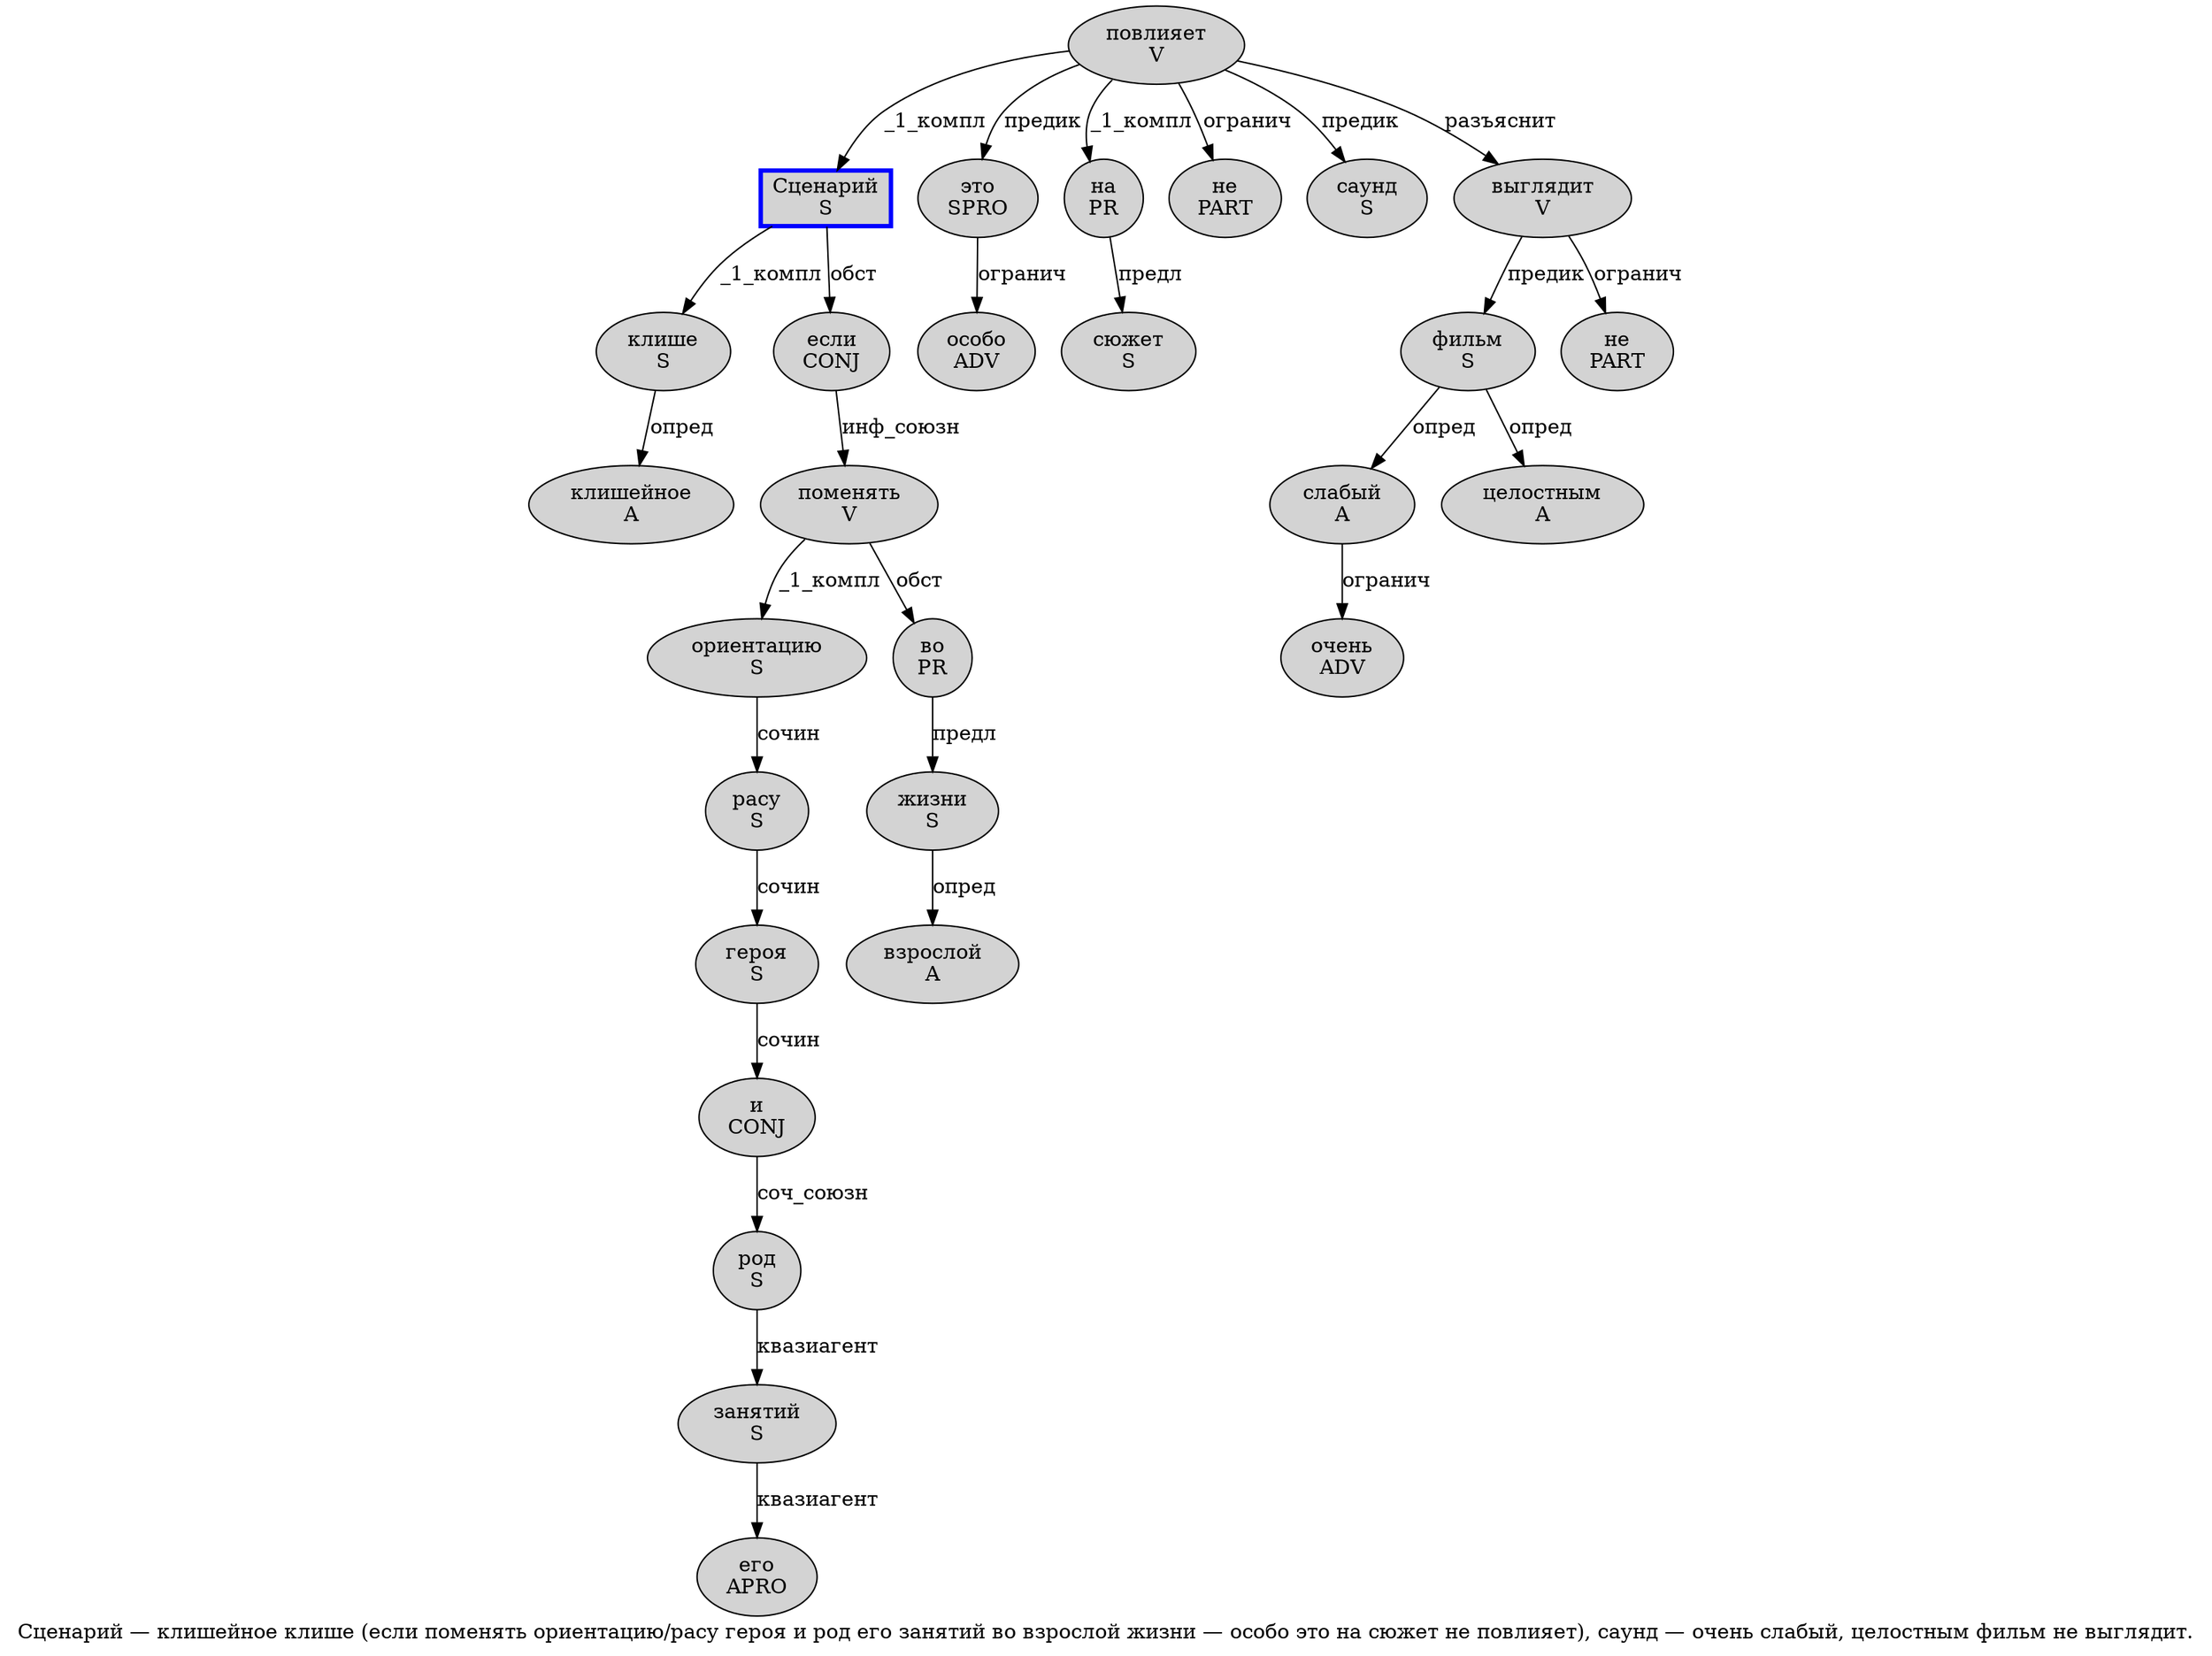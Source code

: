 digraph SENTENCE_4220 {
	graph [label="Сценарий — клишейное клише (если поменять ориентацию/расу героя и род его занятий во взрослой жизни — особо это на сюжет не повлияет), саунд — очень слабый, целостным фильм не выглядит."]
	node [style=filled]
		0 [label="Сценарий
S" color=blue fillcolor=lightgray penwidth=3 shape=box]
		2 [label="клишейное
A" color="" fillcolor=lightgray penwidth=1 shape=ellipse]
		3 [label="клише
S" color="" fillcolor=lightgray penwidth=1 shape=ellipse]
		5 [label="если
CONJ" color="" fillcolor=lightgray penwidth=1 shape=ellipse]
		6 [label="поменять
V" color="" fillcolor=lightgray penwidth=1 shape=ellipse]
		7 [label="ориентацию
S" color="" fillcolor=lightgray penwidth=1 shape=ellipse]
		9 [label="расу
S" color="" fillcolor=lightgray penwidth=1 shape=ellipse]
		10 [label="героя
S" color="" fillcolor=lightgray penwidth=1 shape=ellipse]
		11 [label="и
CONJ" color="" fillcolor=lightgray penwidth=1 shape=ellipse]
		12 [label="род
S" color="" fillcolor=lightgray penwidth=1 shape=ellipse]
		13 [label="его
APRO" color="" fillcolor=lightgray penwidth=1 shape=ellipse]
		14 [label="занятий
S" color="" fillcolor=lightgray penwidth=1 shape=ellipse]
		15 [label="во
PR" color="" fillcolor=lightgray penwidth=1 shape=ellipse]
		16 [label="взрослой
A" color="" fillcolor=lightgray penwidth=1 shape=ellipse]
		17 [label="жизни
S" color="" fillcolor=lightgray penwidth=1 shape=ellipse]
		19 [label="особо
ADV" color="" fillcolor=lightgray penwidth=1 shape=ellipse]
		20 [label="это
SPRO" color="" fillcolor=lightgray penwidth=1 shape=ellipse]
		21 [label="на
PR" color="" fillcolor=lightgray penwidth=1 shape=ellipse]
		22 [label="сюжет
S" color="" fillcolor=lightgray penwidth=1 shape=ellipse]
		23 [label="не
PART" color="" fillcolor=lightgray penwidth=1 shape=ellipse]
		24 [label="повлияет
V" color="" fillcolor=lightgray penwidth=1 shape=ellipse]
		27 [label="саунд
S" color="" fillcolor=lightgray penwidth=1 shape=ellipse]
		29 [label="очень
ADV" color="" fillcolor=lightgray penwidth=1 shape=ellipse]
		30 [label="слабый
A" color="" fillcolor=lightgray penwidth=1 shape=ellipse]
		32 [label="целостным
A" color="" fillcolor=lightgray penwidth=1 shape=ellipse]
		33 [label="фильм
S" color="" fillcolor=lightgray penwidth=1 shape=ellipse]
		34 [label="не
PART" color="" fillcolor=lightgray penwidth=1 shape=ellipse]
		35 [label="выглядит
V" color="" fillcolor=lightgray penwidth=1 shape=ellipse]
			11 -> 12 [label="соч_союзн"]
			33 -> 30 [label="опред"]
			33 -> 32 [label="опред"]
			17 -> 16 [label="опред"]
			14 -> 13 [label="квазиагент"]
			3 -> 2 [label="опред"]
			9 -> 10 [label="сочин"]
			5 -> 6 [label="инф_союзн"]
			35 -> 33 [label="предик"]
			35 -> 34 [label="огранич"]
			24 -> 0 [label="_1_компл"]
			24 -> 20 [label="предик"]
			24 -> 21 [label="_1_компл"]
			24 -> 23 [label="огранич"]
			24 -> 27 [label="предик"]
			24 -> 35 [label="разъяснит"]
			7 -> 9 [label="сочин"]
			12 -> 14 [label="квазиагент"]
			10 -> 11 [label="сочин"]
			15 -> 17 [label="предл"]
			21 -> 22 [label="предл"]
			6 -> 7 [label="_1_компл"]
			6 -> 15 [label="обст"]
			30 -> 29 [label="огранич"]
			0 -> 3 [label="_1_компл"]
			0 -> 5 [label="обст"]
			20 -> 19 [label="огранич"]
}